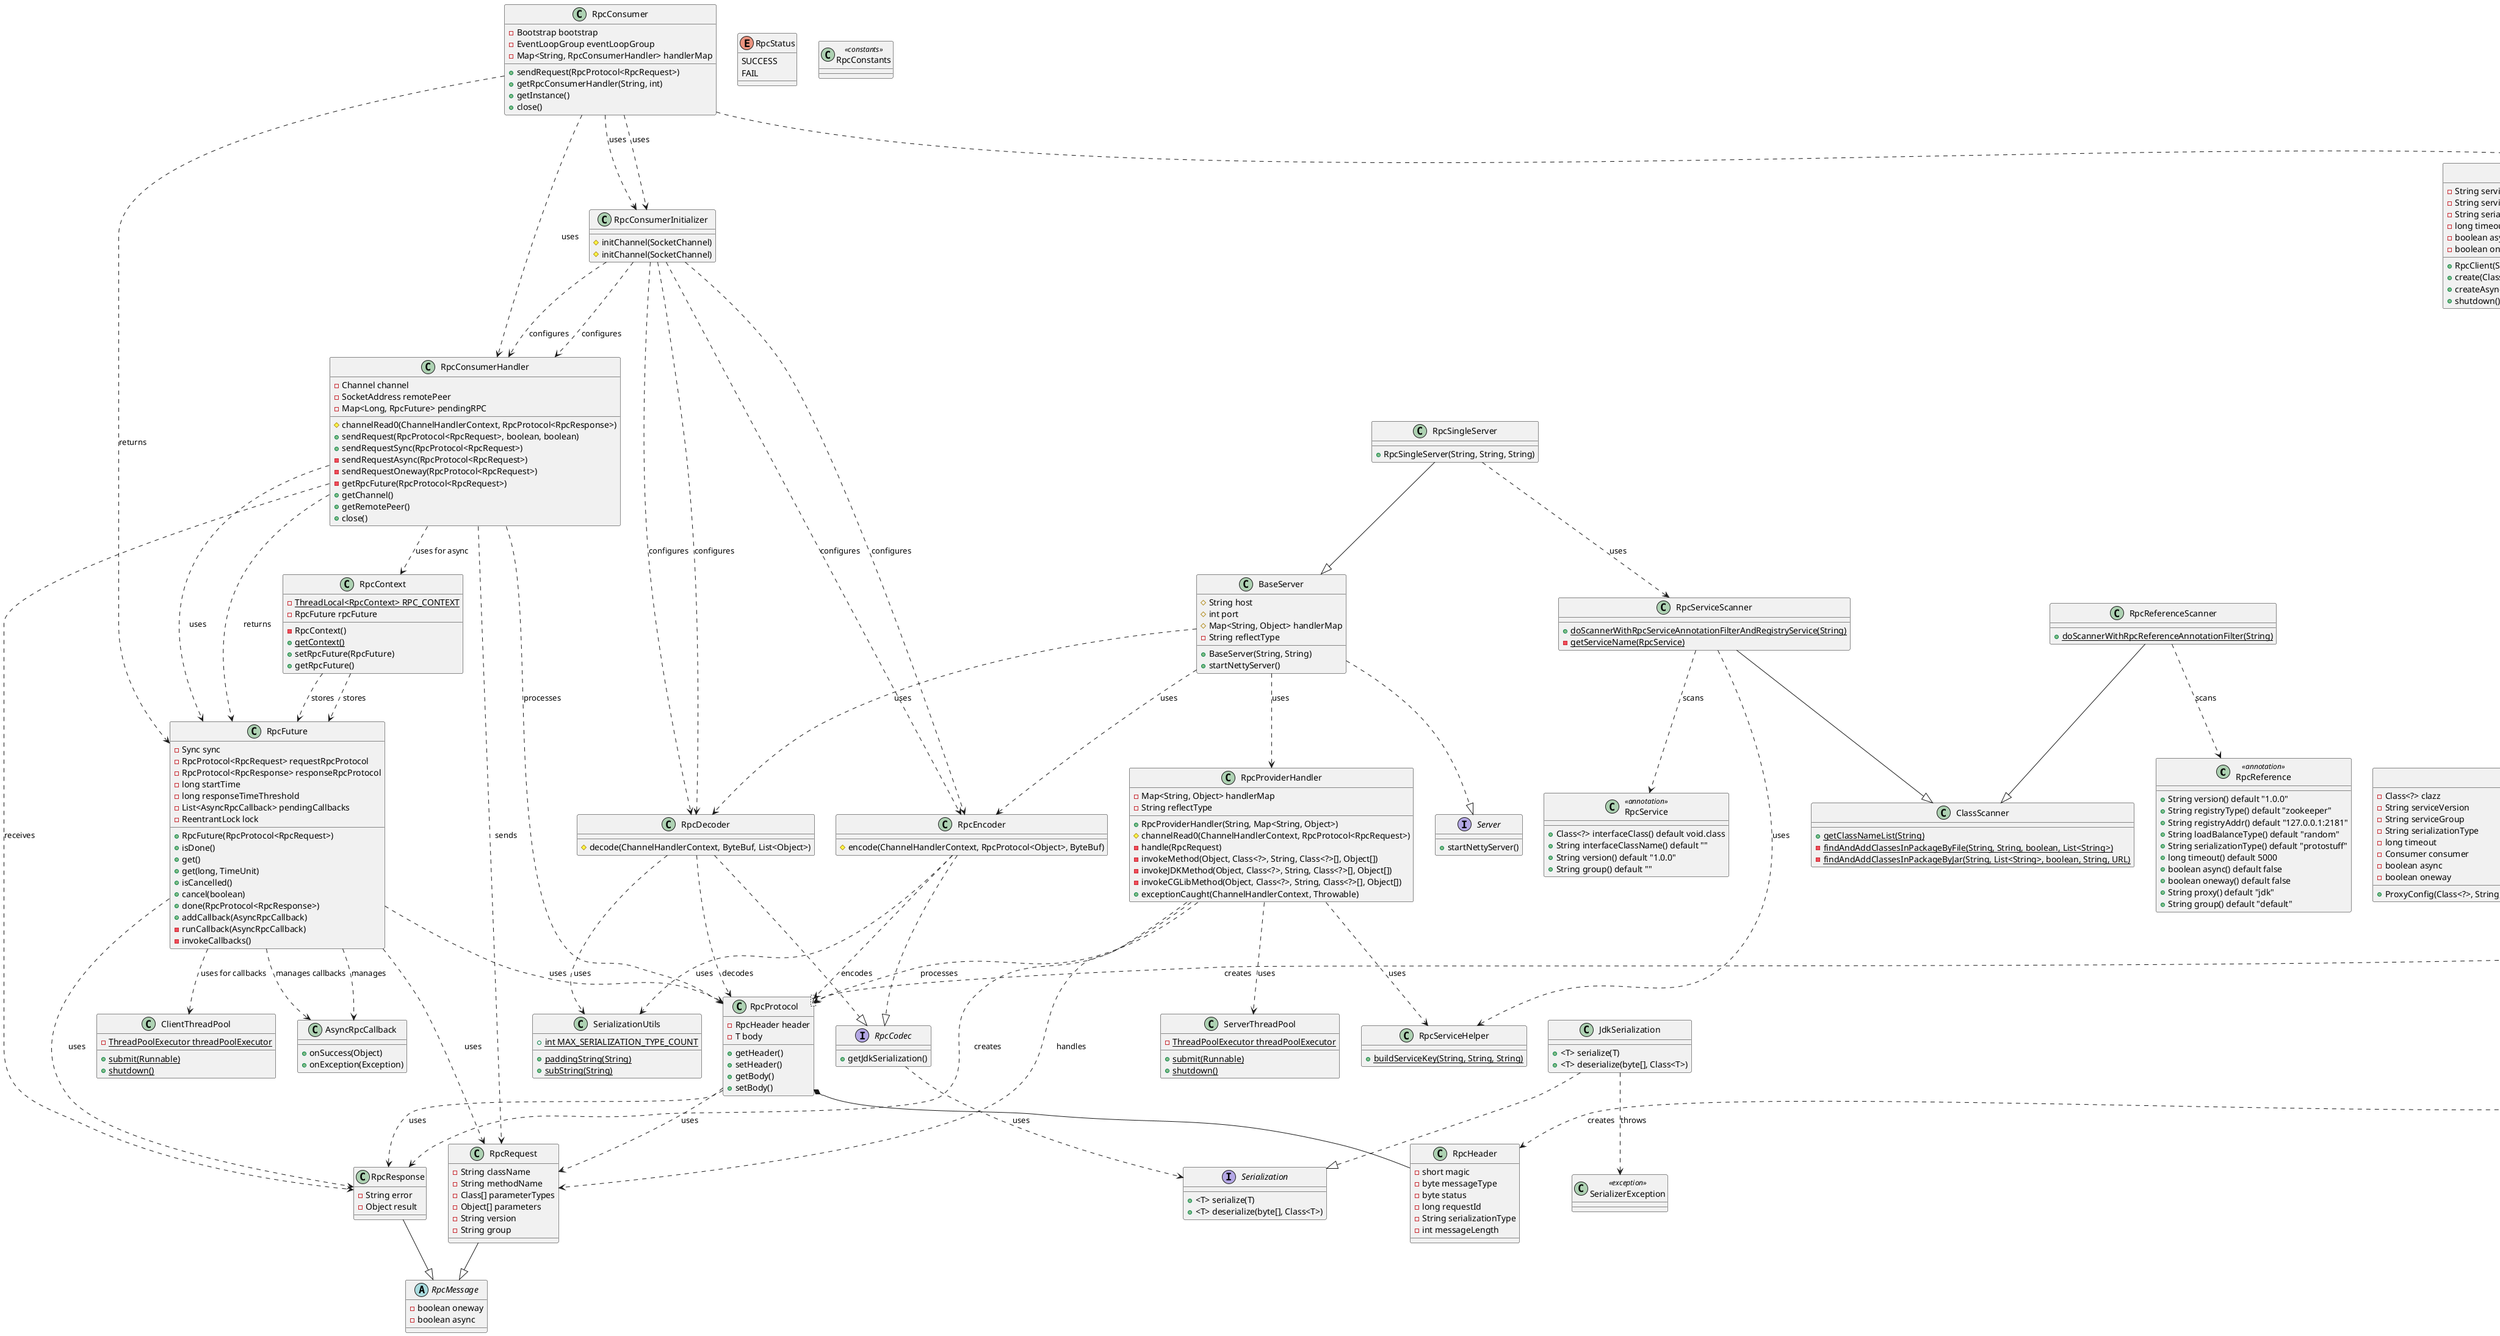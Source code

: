 @startuml
' 注解模块
class RpcReference <<annotation>> {
  +String version() default "1.0.0"
  +String registryType() default "zookeeper"
  +String registryAddr() default "127.0.0.1:2181"
  +String loadBalanceType() default "random"
  +String serializationType() default "protostuff"
  +long timeout() default 5000
  +boolean async() default false
  +boolean oneway() default false
  +String proxy() default "jdk"
  +String group() default "default"
}

class RpcService <<annotation>> {
  +Class<?> interfaceClass() default void.class
  +String interfaceClassName() default ""
  +String version() default "1.0.0"
  +String group() default ""
}

' 协议模块
class "RpcProtocol<T>" as RpcProtocol {
  -RpcHeader header
  -T body
  +getHeader()
  +setHeader()
  +getBody()
  +setBody()
}

class RpcHeader {
  -short magic
  -byte messageType
  -byte status
  -long requestId
  -String serializationType
  -int messageLength
}

abstract class RpcMessage {
  -boolean oneway
  -boolean async
}

class RpcRequest {
  -String className
  -String methodName
  -Class[] parameterTypes
  -Object[] parameters
  -String version
  -String group
}

class RpcResponse {
  -String error
  -Object result
}

class RpcHeaderFactory {
  +{static} getRequestHeader(String)
}

' 枚举
enum RpcType {
  REQUEST
  RESPONSE
  HEARTBEAT
}

enum RpcStatus {
  SUCCESS
  FAIL
}

' 编解码模块
interface RpcCodec {
  +getJdkSerialization()
}

class RpcEncoder {
  #encode(ChannelHandlerContext, RpcProtocol<Object>, ByteBuf)
}

class RpcDecoder {
  #decode(ChannelHandlerContext, ByteBuf, List<Object>)
}

' 序列化模块
interface Serialization {
  +<T> serialize(T)
  +<T> deserialize(byte[], Class<T>)
}

class JdkSerialization {
  +<T> serialize(T)
  +<T> deserialize(byte[], Class<T>)
}

' 扫描器模块
class ClassScanner {
  +{static} getClassNameList(String)
  -{static} findAndAddClassesInPackageByFile(String, String, boolean, List<String>)
  -{static} findAndAddClassesInPackageByJar(String, List<String>, boolean, String, URL)
}

class RpcServiceScanner {
  +{static} doScannerWithRpcServiceAnnotationFilterAndRegistryService(String)
  -{static} getServiceName(RpcService)
}

class RpcReferenceScanner {
  +{static} doScannerWithRpcReferenceAnnotationFilter(String)
}

' Provider模块
interface Server {
  +startNettyServer()
}

class BaseServer {
  #String host
  #int port
  #Map<String, Object> handlerMap
  -String reflectType
  +BaseServer(String, String)
  +startNettyServer()
}

class RpcSingleServer {
  +RpcSingleServer(String, String, String)
}

class RpcProviderHandler {
  -Map<String, Object> handlerMap
  -String reflectType
  +RpcProviderHandler(String, Map<String, Object>)
  #channelRead0(ChannelHandlerContext, RpcProtocol<RpcRequest>)
  -handle(RpcRequest)
  -invokeMethod(Object, Class<?>, String, Class<?>[], Object[])
  -invokeJDKMethod(Object, Class<?>, String, Class<?>[], Object[])
  -invokeCGLibMethod(Object, Class<?>, String, Class<?>[], Object[])
  +exceptionCaught(ChannelHandlerContext, Throwable)
}

' Consumer模块
class RpcClient {
  -String serviceVersion
  -String serviceGroup
  -String serializationType
  -long timeout
  -boolean async
  -boolean oneway
  +RpcClient(String, String, String, long, boolean, boolean)
  +create(Class<T>)
  +createAsync(Class<T>)
  +shutdown()
}

class JdkProxyFactory {
  +<T> getProxy(Class<T>)
}

class BaseProxyFactory {
  #ObjectProxy objectProxy
  +init(ProxyConfig<T>)
}

class ProxyConfig {
  -Class<?> clazz
  -String serviceVersion
  -String serviceGroup
  -String serializationType
  -long timeout
  -Consumer consumer
  -boolean async
  -boolean oneway
  +ProxyConfig(Class<?>, String, String, String, long, Consumer, boolean, boolean)
}

interface ProxyFactory {
  +init(ProxyConfig<T>)
  +<T> getProxy(Class<T>)
}

class ObjectProxy {
  -Class<T> clazz
  -String serviceVersion
  -String serviceGroup
  -long timeout
  -Consumer consumer
  -String serializationType
  -boolean async
  -boolean oneway
  +ObjectProxy(Class<T>)
  +ObjectProxy(Class<T>, String, String, String, long, Consumer, boolean, boolean)
  +invoke(Object, Method, Object[])
  +call(String, Object...)
  -createRequest(String, String, Object[])
  -getClassType(Object)
}

interface IAsyncObjectProxy {
  +call(String, Object...)
}

interface Consumer {
  +sendRequest(RpcProtocol<RpcRequest>)
}

class RpcConsumer {
  -Bootstrap bootstrap
  -EventLoopGroup eventLoopGroup
  -Map<String, RpcConsumerHandler> handlerMap
  +sendRequest(RpcProtocol<RpcRequest>)
  +getRpcConsumerHandler(String, int)
  +getInstance()
  +close()
}

class RpcConsumerHandler {
  -Channel channel
  -SocketAddress remotePeer
  -Map<Long, RpcFuture> pendingRPC
  #channelRead0(ChannelHandlerContext, RpcProtocol<RpcResponse>)
  +sendRequest(RpcProtocol<RpcRequest>, boolean, boolean)
  +sendRequestSync(RpcProtocol<RpcRequest>)
  -sendRequestAsync(RpcProtocol<RpcRequest>)
  -sendRequestOneway(RpcProtocol<RpcRequest>)
  -getRpcFuture(RpcProtocol<RpcRequest>)
  +getChannel()
  +getRemotePeer()
  +close()
}

class RpcConsumerInitializer {
  #initChannel(SocketChannel)
}

class RpcFuture {
  -Sync sync
  -RpcProtocol<RpcRequest> requestRpcProtocol
  -RpcProtocol<RpcResponse> responseRpcProtocol
  -long startTime
  -long responseTimeThreshold
  -List<AsyncRpcCallback> pendingCallbacks
  -ReentrantLock lock
  +RpcFuture(RpcProtocol<RpcRequest>)
  +isDone()
  +get()
  +get(long, TimeUnit)
  +isCancelled()
  +cancel(boolean)
  +done(RpcProtocol<RpcResponse>)
  +addCallback(AsyncRpcCallback)
  -runCallback(AsyncRpcCallback)
  -invokeCallbacks()
}

class AsyncRpcCallback {
  +onSuccess(Object)
  +onException(Exception)
}

class RpcContext {
  -{static} ThreadLocal<RpcContext> RPC_CONTEXT
  -RpcFuture rpcFuture
  -RpcContext()
  +{static} getContext()
  +setRpcFuture(RpcFuture)
  +getRpcFuture()
}

' 工具类
class RpcServiceHelper {
  +{static} buildServiceKey(String, String, String)
}

class IdFactory {
  -{static} AtomicLong REQUEST_ID
  +{static} getRequestId()
}

class ServerThreadPool {
  -{static} ThreadPoolExecutor threadPoolExecutor
  +{static} submit(Runnable)
  +{static} shutdown()
}

class ClientThreadPool {
  -{static} ThreadPoolExecutor threadPoolExecutor
  +{static} submit(Runnable)
  +{static} shutdown()
}

class SerializationUtils {
  +{static} int MAX_SERIALIZATION_TYPE_COUNT
  +{static} paddingString(String)
  +{static} subString(String)
}

class RpcConstants <<constants>> {
}

class SerializerException <<exception>> {
}

' 关系定义
RpcProtocol *-- RpcHeader
RpcRequest --|> RpcMessage
RpcResponse --|> RpcMessage
RpcProtocol ..> RpcRequest : uses
RpcProtocol ..> RpcResponse : uses

RpcEncoder ..|> RpcCodec
RpcDecoder ..|> RpcCodec
RpcCodec ..> Serialization : uses
JdkSerialization ..|> Serialization

RpcEncoder ..> RpcProtocol : encodes
RpcDecoder ..> RpcProtocol : decodes
RpcEncoder ..> SerializationUtils : uses
RpcDecoder ..> SerializationUtils : uses

RpcServiceScanner --|> ClassScanner
RpcReferenceScanner --|> ClassScanner
RpcServiceScanner ..> RpcService : scans
RpcReferenceScanner ..> RpcReference : scans
RpcServiceScanner ..> RpcServiceHelper : uses

BaseServer ..|> Server
RpcSingleServer --|> BaseServer
RpcSingleServer ..> RpcServiceScanner : uses
BaseServer ..> RpcProviderHandler : uses
BaseServer ..> RpcEncoder : uses
BaseServer ..> RpcDecoder : uses

RpcProviderHandler ..> RpcProtocol : processes
RpcProviderHandler ..> RpcRequest : handles
RpcProviderHandler ..> RpcResponse : creates
RpcProviderHandler ..> RpcServiceHelper : uses
RpcProviderHandler ..> ServerThreadPool : uses

JdkProxyFactory --|> BaseProxyFactory
JdkProxyFactory ..|> ProxyFactory
BaseProxyFactory ..> ProxyConfig : uses
BaseProxyFactory ..> ObjectProxy : contains
ObjectProxy ..|> IAsyncObjectProxy
ObjectProxy ..|> InvocationHandler
RpcClient ..> JdkProxyFactory : uses
RpcClient ..> ProxyConfig : creates
ObjectProxy ..> Consumer : uses
RpcConsumer ..|> Consumer
RpcConsumer ..> RpcConsumerHandler : uses
RpcConsumer ..> RpcConsumerInitializer : uses
RpcConsumerInitializer ..> RpcEncoder : configures
RpcConsumerInitializer ..> RpcDecoder : configures
RpcConsumerInitializer ..> RpcConsumerHandler : configures

RpcConsumerHandler ..> RpcProtocol : processes
RpcConsumerHandler ..> RpcRequest : sends
RpcConsumerHandler ..> RpcResponse : receives
RpcConsumerHandler ..> RpcFuture : uses

RpcConsumer ..> RpcFuture : returns
RpcConsumerHandler ..> RpcFuture : returns

RpcHeaderFactory ..> RpcHeader : creates
RpcHeaderFactory ..> IdFactory : uses
RpcHeaderFactory ..> RpcType : uses

JdkSerialization ..> SerializerException : throws

RpcFuture ..> RpcProtocol : uses
RpcFuture ..> RpcRequest : uses
RpcFuture ..> RpcResponse : uses
RpcFuture ..> AsyncRpcCallback : manages callbacks
RpcFuture ..> ClientThreadPool : uses for callbacks

RpcContext ..> RpcFuture : stores

class RpcConsumerInitializer {
  #initChannel(SocketChannel)
}

' Additional relationships
RpcConsumerInitializer ..> RpcEncoder : configures
RpcConsumerInitializer ..> RpcDecoder : configures
RpcConsumerInitializer ..> RpcConsumerHandler : configures
RpcConsumer ..> RpcConsumerInitializer : uses

' Context and Future relationships
RpcContext ..> RpcFuture : stores
RpcConsumerHandler ..> RpcContext : uses for async
RpcFuture ..> AsyncRpcCallback : manages
ObjectProxy ..> RpcHeaderFactory : uses
ObjectProxy ..> RpcProtocol : creates

@enduml